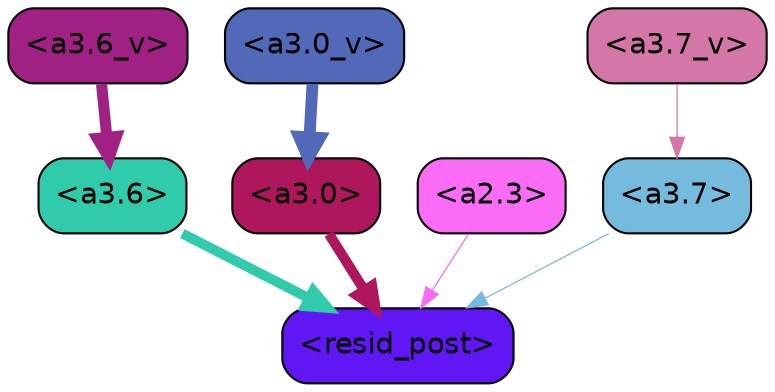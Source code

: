 strict digraph "" {
	graph [bgcolor=transparent,
		layout=dot,
		overlap=false,
		splines=true
	];
	"<a3.7>"	[color=black,
		fillcolor="#75bbde",
		fontname=Helvetica,
		shape=box,
		style="filled, rounded"];
	"<resid_post>"	[color=black,
		fillcolor="#6116f4",
		fontname=Helvetica,
		shape=box,
		style="filled, rounded"];
	"<a3.7>" -> "<resid_post>"	[color="#75bbde",
		penwidth=0.6];
	"<a3.6>"	[color=black,
		fillcolor="#2fcbab",
		fontname=Helvetica,
		shape=box,
		style="filled, rounded"];
	"<a3.6>" -> "<resid_post>"	[color="#2fcbab",
		penwidth=4.7534414529800415];
	"<a3.0>"	[color=black,
		fillcolor="#ae175b",
		fontname=Helvetica,
		shape=box,
		style="filled, rounded"];
	"<a3.0>" -> "<resid_post>"	[color="#ae175b",
		penwidth=4.898576855659485];
	"<a2.3>"	[color=black,
		fillcolor="#fa6cf5",
		fontname=Helvetica,
		shape=box,
		style="filled, rounded"];
	"<a2.3>" -> "<resid_post>"	[color="#fa6cf5",
		penwidth=0.6];
	"<a3.7_v>"	[color=black,
		fillcolor="#d476a7",
		fontname=Helvetica,
		shape=box,
		style="filled, rounded"];
	"<a3.7_v>" -> "<a3.7>"	[color="#d476a7",
		penwidth=0.6];
	"<a3.6_v>"	[color=black,
		fillcolor="#a02183",
		fontname=Helvetica,
		shape=box,
		style="filled, rounded"];
	"<a3.6_v>" -> "<a3.6>"	[color="#a02183",
		penwidth=5.297133803367615];
	"<a3.0_v>"	[color=black,
		fillcolor="#5169b8",
		fontname=Helvetica,
		shape=box,
		style="filled, rounded"];
	"<a3.0_v>" -> "<a3.0>"	[color="#5169b8",
		penwidth=5.680712580680847];
}
